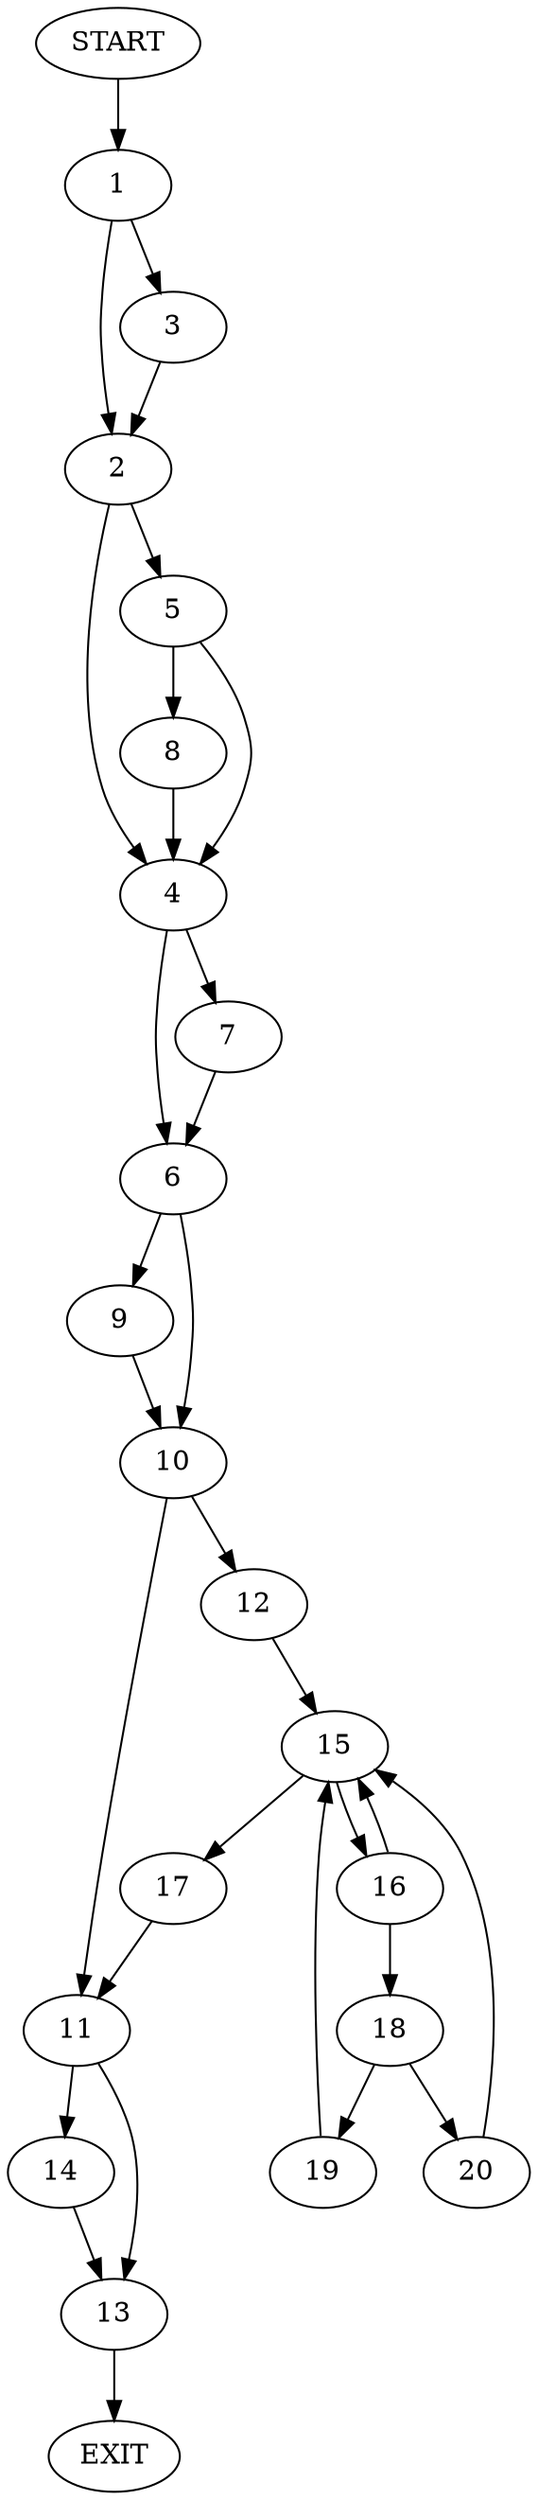 digraph {
0 [label="START"]
21 [label="EXIT"]
0 -> 1
1 -> 2
1 -> 3
3 -> 2
2 -> 4
2 -> 5
4 -> 6
4 -> 7
5 -> 4
5 -> 8
8 -> 4
7 -> 6
6 -> 9
6 -> 10
10 -> 11
10 -> 12
9 -> 10
11 -> 13
11 -> 14
12 -> 15
15 -> 16
15 -> 17
16 -> 18
16 -> 15
17 -> 11
18 -> 19
18 -> 20
20 -> 15
19 -> 15
14 -> 13
13 -> 21
}
